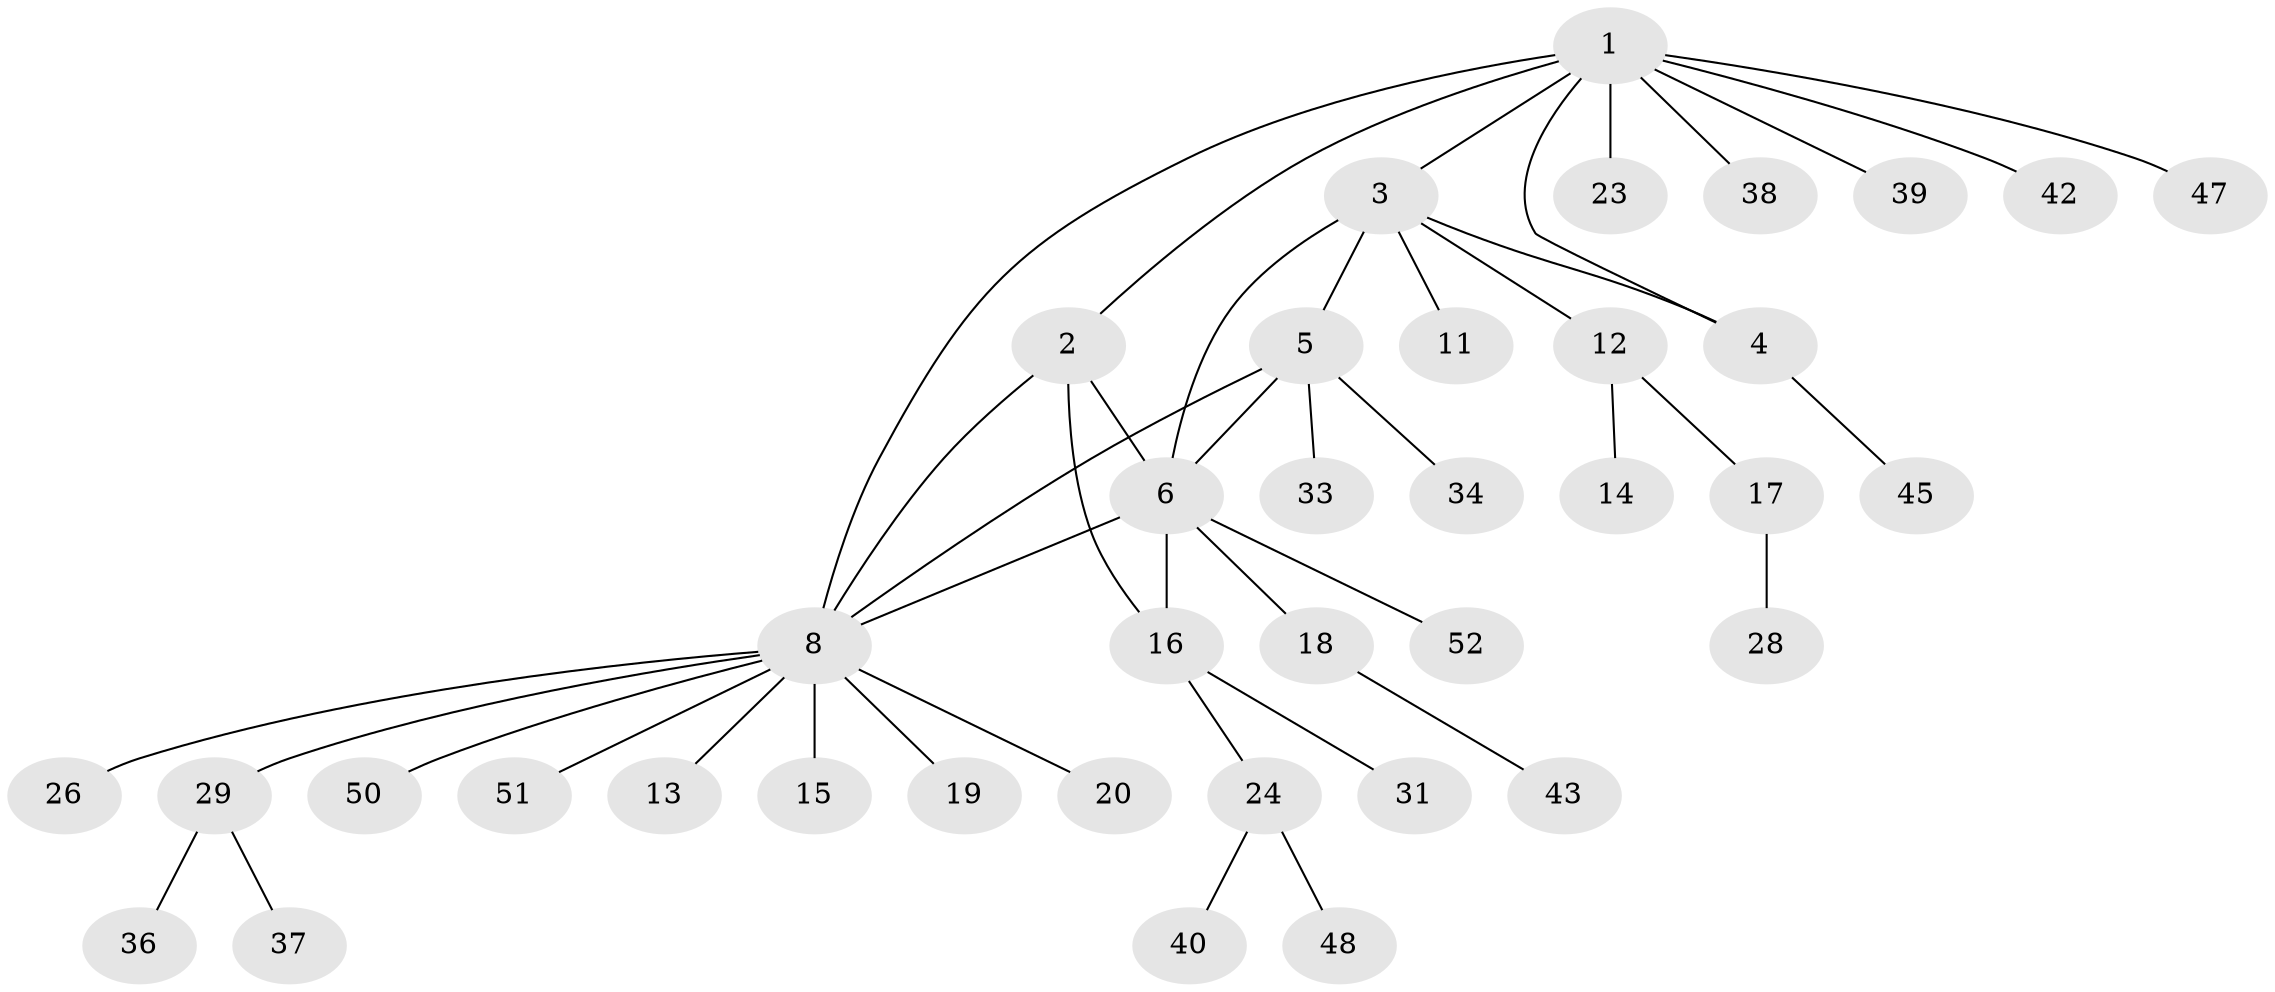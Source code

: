 // Generated by graph-tools (version 1.1) at 2025/24/03/03/25 07:24:12]
// undirected, 38 vertices, 44 edges
graph export_dot {
graph [start="1"]
  node [color=gray90,style=filled];
  1 [super="+9"];
  2;
  3 [super="+44"];
  4 [super="+30"];
  5 [super="+21"];
  6 [super="+7"];
  8 [super="+10"];
  11 [super="+53"];
  12;
  13;
  14 [super="+32"];
  15;
  16 [super="+22"];
  17 [super="+35"];
  18 [super="+49"];
  19;
  20;
  23;
  24 [super="+25"];
  26 [super="+27"];
  28;
  29;
  31;
  33;
  34;
  36 [super="+41"];
  37 [super="+54"];
  38;
  39 [super="+46"];
  40;
  42;
  43;
  45;
  47;
  48;
  50;
  51;
  52;
  1 -- 2;
  1 -- 4;
  1 -- 23;
  1 -- 42;
  1 -- 3;
  1 -- 38;
  1 -- 39;
  1 -- 47;
  1 -- 8;
  2 -- 6;
  2 -- 8;
  2 -- 16;
  3 -- 4;
  3 -- 5;
  3 -- 11;
  3 -- 12;
  3 -- 6;
  4 -- 45;
  5 -- 6;
  5 -- 33;
  5 -- 34;
  5 -- 8;
  6 -- 18;
  6 -- 52;
  6 -- 8;
  6 -- 16;
  8 -- 13;
  8 -- 19;
  8 -- 26;
  8 -- 29;
  8 -- 50;
  8 -- 51;
  8 -- 20;
  8 -- 15;
  12 -- 14;
  12 -- 17;
  16 -- 24;
  16 -- 31;
  17 -- 28;
  18 -- 43;
  24 -- 48;
  24 -- 40;
  29 -- 36;
  29 -- 37;
}

